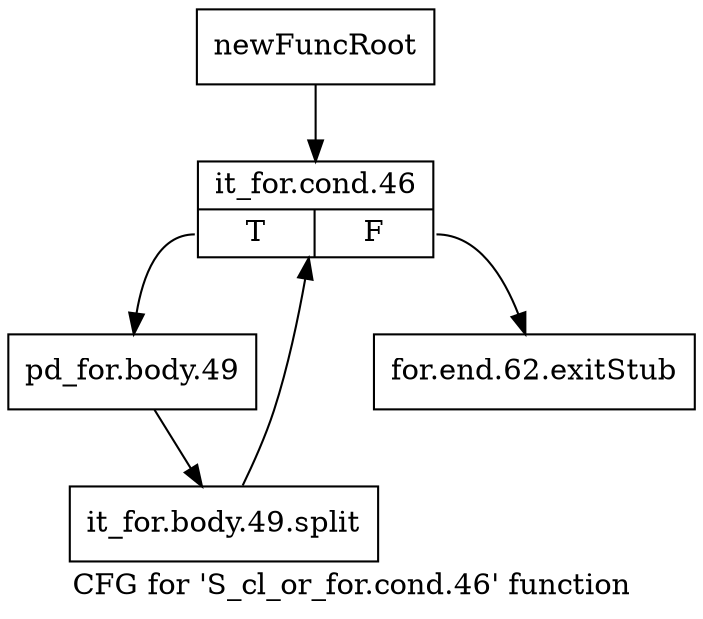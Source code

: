digraph "CFG for 'S_cl_or_for.cond.46' function" {
	label="CFG for 'S_cl_or_for.cond.46' function";

	Node0x51cca10 [shape=record,label="{newFuncRoot}"];
	Node0x51cca10 -> Node0x51ccab0;
	Node0x51cca60 [shape=record,label="{for.end.62.exitStub}"];
	Node0x51ccab0 [shape=record,label="{it_for.cond.46|{<s0>T|<s1>F}}"];
	Node0x51ccab0:s0 -> Node0x51ccb00;
	Node0x51ccab0:s1 -> Node0x51cca60;
	Node0x51ccb00 [shape=record,label="{pd_for.body.49}"];
	Node0x51ccb00 -> Node0x6bcbd80;
	Node0x6bcbd80 [shape=record,label="{it_for.body.49.split}"];
	Node0x6bcbd80 -> Node0x51ccab0;
}
